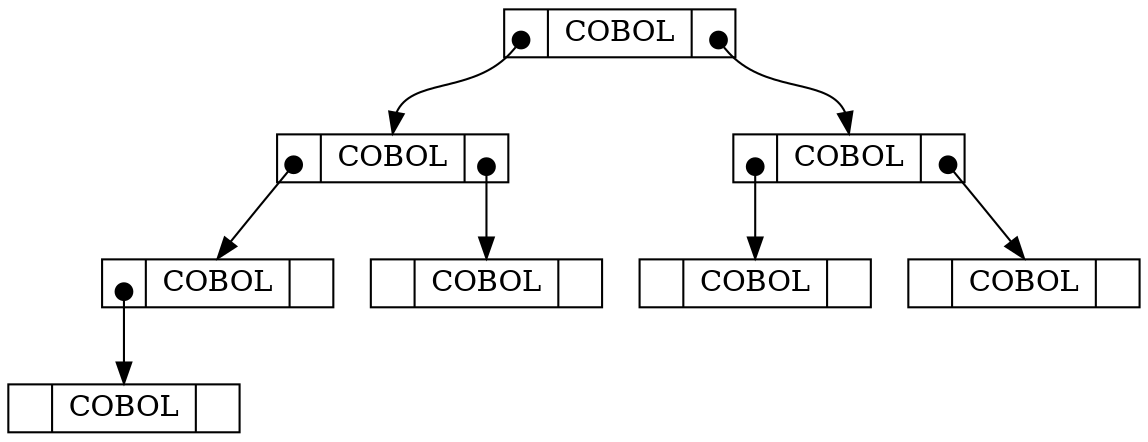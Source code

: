 digraph arbre{
	node [ shape = record, height = .1]
	edge [ tailclip = false , arrowtail = dot, dir = both];

	n0x4a5b2a0 [label="<gauche> | <valeur> COBOL | <droit>"];
	n0x4a5b2a0:gauche:c -> n0x4a5b350:valeur;
	n0x4a5b350 [label="<gauche> | <valeur> COBOL | <droit>"];
	n0x4a5b350:gauche:c -> n0x4a5b400:valeur;
	n0x4a5b400 [label="<gauche> | <valeur> COBOL | <droit>"];
	n0x4a5b400:gauche:c -> n0x4a5b4b0:valeur;
	n0x4a5b4b0 [label="<gauche> | <valeur> COBOL | <droit>"];
	n0x4a5b350:droit:c -> n0x4a5b560:valeur;
	n0x4a5b560 [label="<gauche> | <valeur> COBOL | <droit>"];
	n0x4a5b2a0:droit:c -> n0x4a5b610:valeur;
	n0x4a5b610 [label="<gauche> | <valeur> COBOL | <droit>"];
	n0x4a5b610:gauche:c -> n0x4a5b6c0:valeur;
	n0x4a5b6c0 [label="<gauche> | <valeur> COBOL | <droit>"];
	n0x4a5b610:droit:c -> n0x4a5b770:valeur;
	n0x4a5b770 [label="<gauche> | <valeur> COBOL | <droit>"];
}